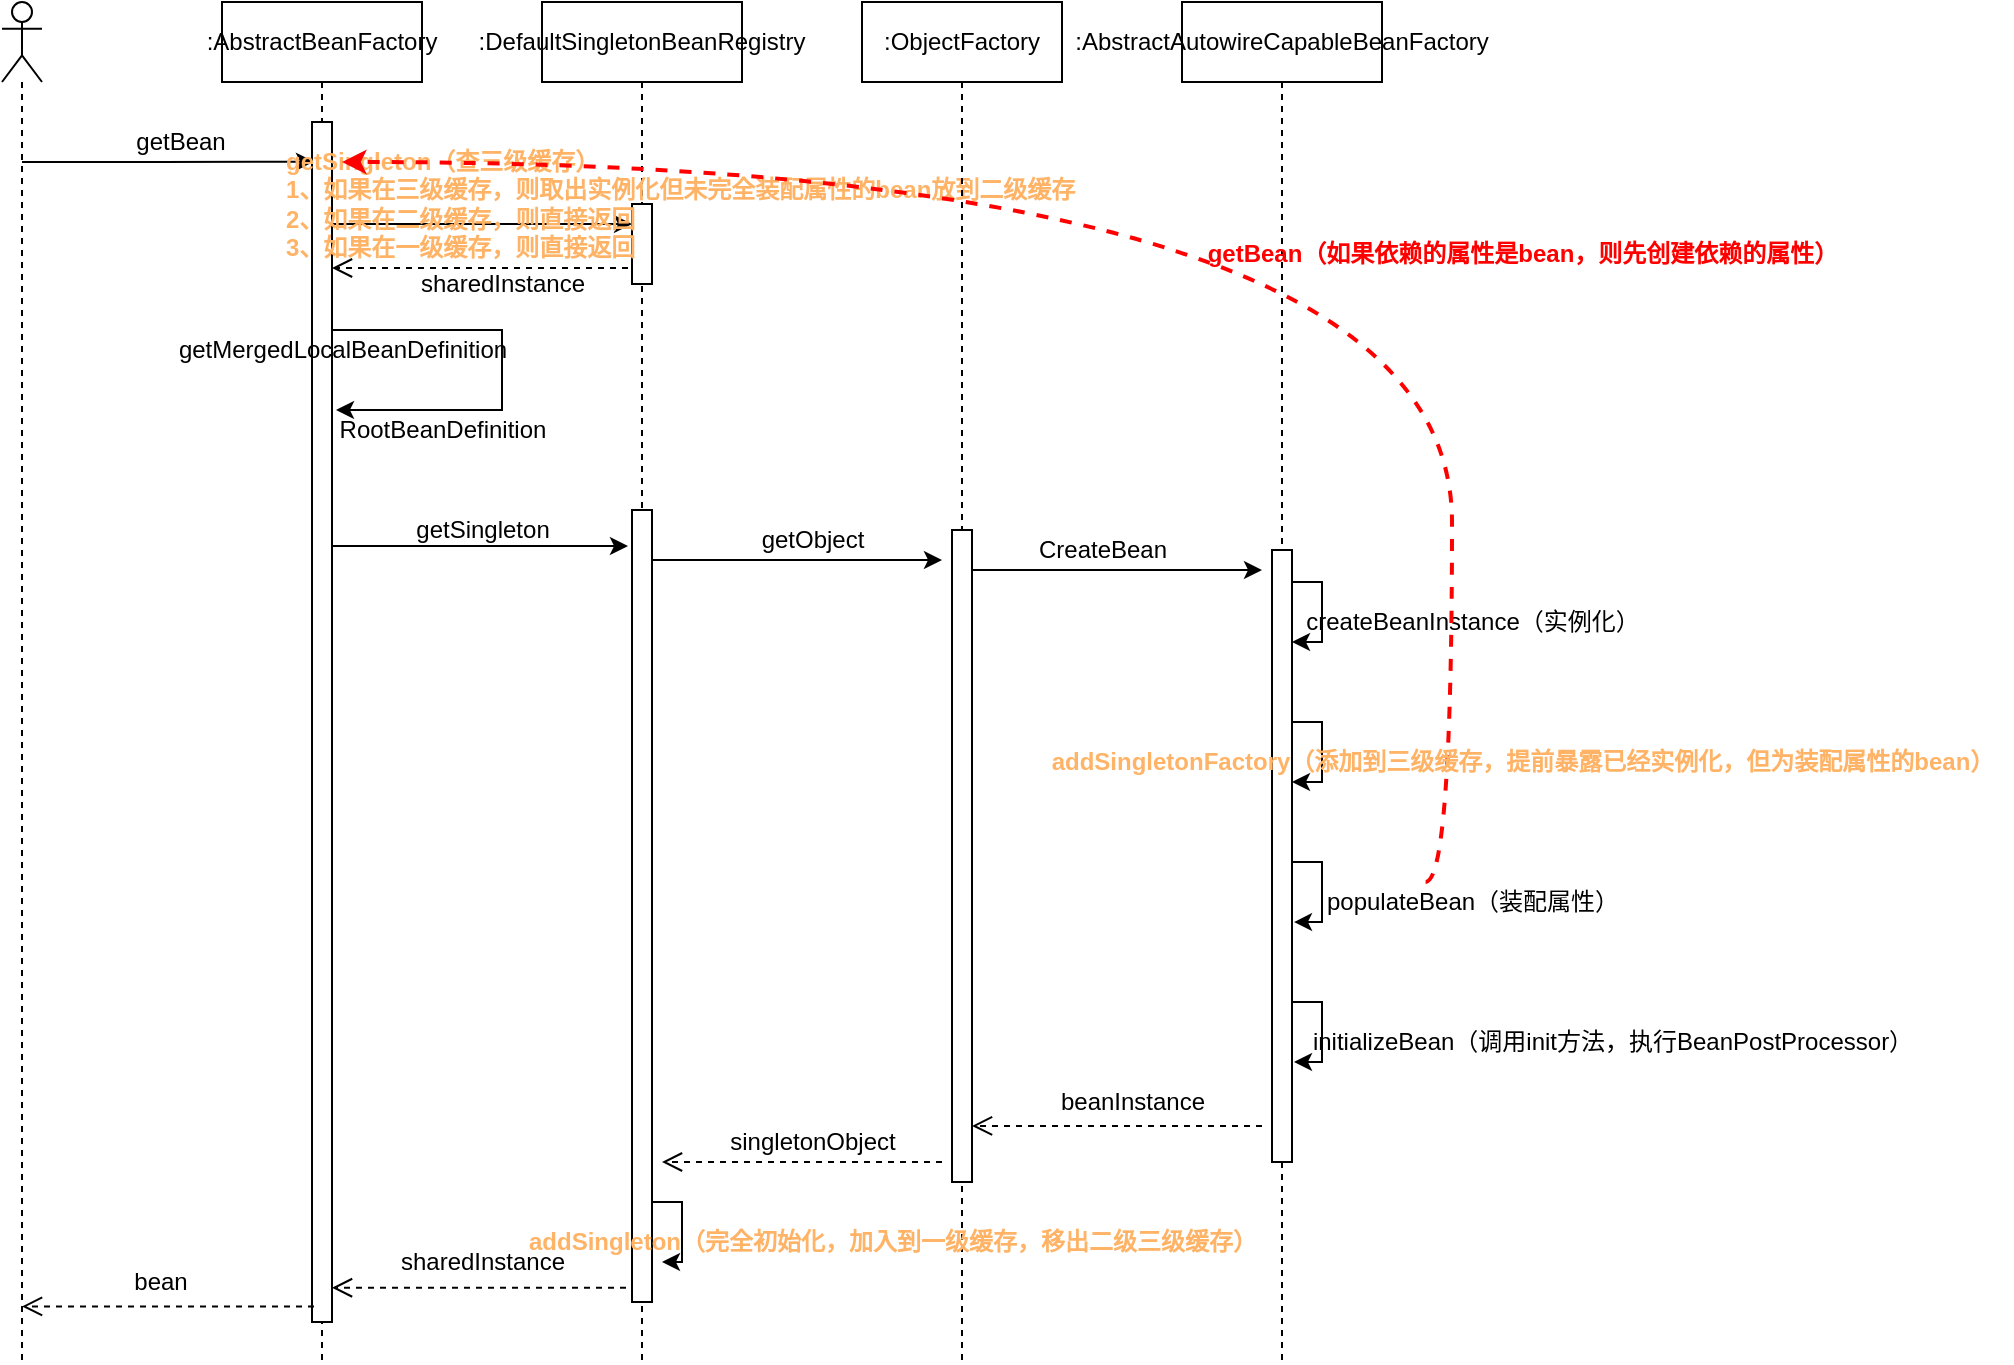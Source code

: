 <mxfile version="12.4.2" type="device" pages="1"><diagram id="DfwzahwUSF0rvSTOcJxD" name="第 1 页"><mxGraphModel dx="1106" dy="822" grid="1" gridSize="10" guides="1" tooltips="1" connect="1" arrows="1" fold="1" page="1" pageScale="1" pageWidth="827" pageHeight="1169" math="0" shadow="0"><root><mxCell id="0"/><mxCell id="1" parent="0"/><mxCell id="JMTTKMH3Kz3_raY58zCz-1" value=":AbstractBeanFactory" style="shape=umlLifeline;perimeter=lifelinePerimeter;whiteSpace=wrap;html=1;container=1;collapsible=0;recursiveResize=0;outlineConnect=0;" parent="1" vertex="1"><mxGeometry x="160" y="120" width="100" height="680" as="geometry"/></mxCell><mxCell id="JMTTKMH3Kz3_raY58zCz-44" style="edgeStyle=orthogonalEdgeStyle;rounded=0;orthogonalLoop=1;jettySize=auto;html=1;entryX=0.1;entryY=0.033;entryDx=0;entryDy=0;entryPerimeter=0;" parent="1" source="JMTTKMH3Kz3_raY58zCz-2" target="JMTTKMH3Kz3_raY58zCz-10" edge="1"><mxGeometry relative="1" as="geometry"><Array as="points"><mxPoint x="130" y="200"/><mxPoint x="130" y="200"/></Array></mxGeometry></mxCell><mxCell id="JMTTKMH3Kz3_raY58zCz-2" value="" style="shape=umlLifeline;participant=umlActor;perimeter=lifelinePerimeter;whiteSpace=wrap;html=1;container=1;collapsible=0;recursiveResize=0;verticalAlign=top;spacingTop=36;labelBackgroundColor=#ffffff;outlineConnect=0;" parent="1" vertex="1"><mxGeometry x="50" y="120" width="20" height="680" as="geometry"/></mxCell><mxCell id="JMTTKMH3Kz3_raY58zCz-30" style="edgeStyle=orthogonalEdgeStyle;rounded=0;orthogonalLoop=1;jettySize=auto;html=1;entryX=0;entryY=0.25;entryDx=0;entryDy=0;entryPerimeter=0;" parent="1" target="JMTTKMH3Kz3_raY58zCz-22" edge="1"><mxGeometry relative="1" as="geometry"><mxPoint x="360" y="241" as="targetPoint"/><mxPoint x="215" y="231" as="sourcePoint"/><Array as="points"><mxPoint x="260" y="231"/><mxPoint x="260" y="231"/></Array></mxGeometry></mxCell><mxCell id="JMTTKMH3Kz3_raY58zCz-34" style="edgeStyle=orthogonalEdgeStyle;rounded=0;orthogonalLoop=1;jettySize=auto;html=1;entryX=1.2;entryY=0.419;entryDx=0;entryDy=0;entryPerimeter=0;" parent="1" edge="1"><mxGeometry relative="1" as="geometry"><mxPoint x="217" y="324" as="targetPoint"/><mxPoint x="215" y="284" as="sourcePoint"/><Array as="points"><mxPoint x="300" y="284"/><mxPoint x="300" y="324"/></Array></mxGeometry></mxCell><mxCell id="JMTTKMH3Kz3_raY58zCz-46" style="edgeStyle=orthogonalEdgeStyle;rounded=0;orthogonalLoop=1;jettySize=auto;html=1;" parent="1" edge="1"><mxGeometry relative="1" as="geometry"><mxPoint x="215" y="392" as="sourcePoint"/><mxPoint x="363" y="392" as="targetPoint"/><Array as="points"><mxPoint x="310" y="392"/><mxPoint x="310" y="392"/></Array></mxGeometry></mxCell><mxCell id="JMTTKMH3Kz3_raY58zCz-10" value="" style="html=1;points=[];perimeter=orthogonalPerimeter;" parent="1" vertex="1"><mxGeometry x="205" y="180" width="10" height="600" as="geometry"/></mxCell><mxCell id="JMTTKMH3Kz3_raY58zCz-17" value="getBean" style="text;html=1;align=center;verticalAlign=middle;resizable=0;points=[];;autosize=1;" parent="1" vertex="1"><mxGeometry x="109" y="180" width="60" height="20" as="geometry"/></mxCell><mxCell id="JMTTKMH3Kz3_raY58zCz-21" value=":&lt;span style=&quot;white-space: nowrap&quot;&gt;DefaultSingletonBeanRegistry&lt;/span&gt;" style="shape=umlLifeline;perimeter=lifelinePerimeter;whiteSpace=wrap;html=1;container=1;collapsible=0;recursiveResize=0;outlineConnect=0;" parent="1" vertex="1"><mxGeometry x="320" y="120" width="100" height="680" as="geometry"/></mxCell><mxCell id="JMTTKMH3Kz3_raY58zCz-22" value="" style="html=1;points=[];perimeter=orthogonalPerimeter;" parent="JMTTKMH3Kz3_raY58zCz-21" vertex="1"><mxGeometry x="45" y="101" width="10" height="40" as="geometry"/></mxCell><mxCell id="JMTTKMH3Kz3_raY58zCz-39" value="" style="html=1;points=[];perimeter=orthogonalPerimeter;" parent="JMTTKMH3Kz3_raY58zCz-21" vertex="1"><mxGeometry x="45" y="254" width="10" height="396" as="geometry"/></mxCell><mxCell id="JMTTKMH3Kz3_raY58zCz-24" value="getSingleton（查三级缓存）&lt;br&gt;1、如果在三级缓存，则取出实例化但未完全装配属性的bean放到二级缓存&lt;br&gt;2、如果在二级缓存，则直接返回&lt;br&gt;3、如果在一级缓存，则直接返回" style="text;html=1;align=left;verticalAlign=middle;resizable=0;points=[];;autosize=1;fontColor=#FFB366;fontStyle=1;labelPosition=center;verticalLabelPosition=middle;" parent="1" vertex="1"><mxGeometry x="190" y="191" width="410" height="60" as="geometry"/></mxCell><mxCell id="JMTTKMH3Kz3_raY58zCz-31" value="" style="html=1;verticalAlign=bottom;endArrow=open;dashed=1;endSize=8;exitX=-0.2;exitY=0.8;exitDx=0;exitDy=0;exitPerimeter=0;" parent="1" source="JMTTKMH3Kz3_raY58zCz-22" edge="1"><mxGeometry relative="1" as="geometry"><mxPoint x="130" y="481" as="sourcePoint"/><mxPoint x="215" y="253" as="targetPoint"/></mxGeometry></mxCell><mxCell id="JMTTKMH3Kz3_raY58zCz-33" value="sharedInstance" style="text;html=1;align=center;verticalAlign=middle;resizable=0;points=[];;autosize=1;" parent="1" vertex="1"><mxGeometry x="250" y="251" width="100" height="20" as="geometry"/></mxCell><mxCell id="JMTTKMH3Kz3_raY58zCz-35" value="getMergedLocalBeanDefinition" style="text;html=1;align=center;verticalAlign=middle;resizable=0;points=[];;autosize=1;" parent="1" vertex="1"><mxGeometry x="130" y="284" width="180" height="20" as="geometry"/></mxCell><mxCell id="JMTTKMH3Kz3_raY58zCz-36" value="RootBeanDefinition" style="text;html=1;align=center;verticalAlign=middle;resizable=0;points=[];;autosize=1;" parent="1" vertex="1"><mxGeometry x="210" y="324" width="120" height="20" as="geometry"/></mxCell><mxCell id="JMTTKMH3Kz3_raY58zCz-47" value="getSingleton" style="text;html=1;align=center;verticalAlign=middle;resizable=0;points=[];;autosize=1;" parent="1" vertex="1"><mxGeometry x="250" y="374" width="80" height="20" as="geometry"/></mxCell><mxCell id="JMTTKMH3Kz3_raY58zCz-51" value=":&lt;span style=&quot;white-space: nowrap&quot;&gt;ObjectFactory&lt;/span&gt;" style="shape=umlLifeline;perimeter=lifelinePerimeter;whiteSpace=wrap;html=1;container=1;collapsible=0;recursiveResize=0;outlineConnect=0;" parent="1" vertex="1"><mxGeometry x="480" y="120" width="100" height="680" as="geometry"/></mxCell><mxCell id="JMTTKMH3Kz3_raY58zCz-52" value="" style="html=1;points=[];perimeter=orthogonalPerimeter;" parent="JMTTKMH3Kz3_raY58zCz-51" vertex="1"><mxGeometry x="45" y="264" width="10" height="326" as="geometry"/></mxCell><mxCell id="JMTTKMH3Kz3_raY58zCz-54" style="edgeStyle=orthogonalEdgeStyle;rounded=0;orthogonalLoop=1;jettySize=auto;html=1;" parent="1" edge="1"><mxGeometry relative="1" as="geometry"><mxPoint x="375" y="399" as="sourcePoint"/><mxPoint x="520" y="399" as="targetPoint"/><Array as="points"><mxPoint x="410" y="399"/><mxPoint x="410" y="399"/></Array></mxGeometry></mxCell><mxCell id="JMTTKMH3Kz3_raY58zCz-55" value="getObject" style="text;html=1;align=center;verticalAlign=middle;resizable=0;points=[];;autosize=1;" parent="1" vertex="1"><mxGeometry x="420" y="379" width="70" height="20" as="geometry"/></mxCell><mxCell id="JMTTKMH3Kz3_raY58zCz-56" value=":&lt;span style=&quot;white-space: nowrap&quot;&gt;AbstractAutowireCapableBeanFactory&lt;/span&gt;" style="shape=umlLifeline;perimeter=lifelinePerimeter;whiteSpace=wrap;html=1;container=1;collapsible=0;recursiveResize=0;outlineConnect=0;" parent="1" vertex="1"><mxGeometry x="640" y="120" width="100" height="680" as="geometry"/></mxCell><mxCell id="JMTTKMH3Kz3_raY58zCz-58" style="edgeStyle=orthogonalEdgeStyle;rounded=0;orthogonalLoop=1;jettySize=auto;html=1;" parent="1" source="JMTTKMH3Kz3_raY58zCz-57" edge="1"><mxGeometry relative="1" as="geometry"><mxPoint x="690" y="404" as="targetPoint"/><Array as="points"><mxPoint x="690" y="404"/></Array></mxGeometry></mxCell><mxCell id="JMTTKMH3Kz3_raY58zCz-59" value="CreateBean" style="text;html=1;align=center;verticalAlign=middle;resizable=0;points=[];;autosize=1;" parent="1" vertex="1"><mxGeometry x="560" y="384" width="80" height="20" as="geometry"/></mxCell><mxCell id="JMTTKMH3Kz3_raY58zCz-57" value="" style="html=1;points=[];perimeter=orthogonalPerimeter;" parent="1" vertex="1"><mxGeometry x="685" y="394" width="10" height="306" as="geometry"/></mxCell><mxCell id="JMTTKMH3Kz3_raY58zCz-60" style="edgeStyle=orthogonalEdgeStyle;rounded=0;orthogonalLoop=1;jettySize=auto;html=1;" parent="1" source="JMTTKMH3Kz3_raY58zCz-52" edge="1"><mxGeometry relative="1" as="geometry"><mxPoint x="535" y="404" as="sourcePoint"/><mxPoint x="680" y="404" as="targetPoint"/><Array as="points"><mxPoint x="580" y="404"/><mxPoint x="580" y="404"/></Array></mxGeometry></mxCell><mxCell id="JMTTKMH3Kz3_raY58zCz-61" style="edgeStyle=orthogonalEdgeStyle;rounded=0;orthogonalLoop=1;jettySize=auto;html=1;" parent="1" source="JMTTKMH3Kz3_raY58zCz-57" target="JMTTKMH3Kz3_raY58zCz-57" edge="1"><mxGeometry relative="1" as="geometry"><Array as="points"><mxPoint x="710" y="410"/><mxPoint x="710" y="440"/></Array></mxGeometry></mxCell><mxCell id="JMTTKMH3Kz3_raY58zCz-62" value="createBeanInstance（实例化）" style="text;html=1;align=center;verticalAlign=middle;resizable=0;points=[];;autosize=1;" parent="1" vertex="1"><mxGeometry x="695" y="420" width="180" height="20" as="geometry"/></mxCell><mxCell id="JMTTKMH3Kz3_raY58zCz-66" style="edgeStyle=orthogonalEdgeStyle;rounded=0;orthogonalLoop=1;jettySize=auto;html=1;entryX=1.1;entryY=0.608;entryDx=0;entryDy=0;entryPerimeter=0;" parent="1" edge="1" target="JMTTKMH3Kz3_raY58zCz-57"><mxGeometry relative="1" as="geometry"><mxPoint x="695" y="550" as="sourcePoint"/><mxPoint x="730" y="580" as="targetPoint"/><Array as="points"><mxPoint x="710" y="550"/><mxPoint x="710" y="580"/></Array></mxGeometry></mxCell><mxCell id="YoYmhp4_ID0JJ8vMdnWU-4" style="edgeStyle=orthogonalEdgeStyle;rounded=0;orthogonalLoop=1;jettySize=auto;html=1;fontColor=#FFB366;curved=1;exitX=0.355;exitY=0;exitDx=0;exitDy=0;exitPerimeter=0;dashed=1;strokeWidth=2;strokeColor=#FF0000;" edge="1" parent="1" source="JMTTKMH3Kz3_raY58zCz-67"><mxGeometry relative="1" as="geometry"><mxPoint x="220" y="200" as="targetPoint"/><Array as="points"><mxPoint x="775" y="560"/><mxPoint x="775" y="200"/></Array></mxGeometry></mxCell><mxCell id="JMTTKMH3Kz3_raY58zCz-67" value="populateBean（装配属性）" style="text;html=1;align=center;verticalAlign=middle;resizable=0;points=[];;autosize=1;" parent="1" vertex="1"><mxGeometry x="705" y="560" width="160" height="20" as="geometry"/></mxCell><mxCell id="JMTTKMH3Kz3_raY58zCz-69" value="initializeBean（调用init方法，执行BeanPostProcessor）" style="text;html=1;align=center;verticalAlign=middle;resizable=0;points=[];;autosize=1;" parent="1" vertex="1"><mxGeometry x="695" y="630" width="320" height="20" as="geometry"/></mxCell><mxCell id="JMTTKMH3Kz3_raY58zCz-71" value="" style="html=1;verticalAlign=bottom;endArrow=open;dashed=1;endSize=8;entryX=1;entryY=0.914;entryDx=0;entryDy=0;entryPerimeter=0;" parent="1" target="JMTTKMH3Kz3_raY58zCz-52" edge="1"><mxGeometry relative="1" as="geometry"><mxPoint x="680" y="682" as="sourcePoint"/><mxPoint x="130" y="940" as="targetPoint"/></mxGeometry></mxCell><mxCell id="JMTTKMH3Kz3_raY58zCz-72" value="beanInstance" style="text;html=1;align=center;verticalAlign=middle;resizable=0;points=[];;autosize=1;" parent="1" vertex="1"><mxGeometry x="570" y="660" width="90" height="20" as="geometry"/></mxCell><mxCell id="JMTTKMH3Kz3_raY58zCz-74" value="" style="html=1;verticalAlign=bottom;endArrow=open;dashed=1;endSize=8;" parent="1" edge="1"><mxGeometry relative="1" as="geometry"><mxPoint x="520" y="700" as="sourcePoint"/><mxPoint x="380" y="700" as="targetPoint"/></mxGeometry></mxCell><mxCell id="JMTTKMH3Kz3_raY58zCz-75" value="singletonObject" style="text;html=1;align=center;verticalAlign=middle;resizable=0;points=[];;autosize=1;" parent="1" vertex="1"><mxGeometry x="405" y="680" width="100" height="20" as="geometry"/></mxCell><mxCell id="JMTTKMH3Kz3_raY58zCz-76" style="edgeStyle=orthogonalEdgeStyle;rounded=0;orthogonalLoop=1;jettySize=auto;html=1;" parent="1" source="JMTTKMH3Kz3_raY58zCz-39" edge="1"><mxGeometry relative="1" as="geometry"><mxPoint x="380" y="750" as="targetPoint"/><Array as="points"><mxPoint x="390" y="720"/><mxPoint x="390" y="750"/></Array></mxGeometry></mxCell><mxCell id="JMTTKMH3Kz3_raY58zCz-77" value="addSingleton（完全初始化，加入到一级缓存，移出二级三级缓存）" style="text;html=1;align=center;verticalAlign=middle;resizable=0;points=[];;autosize=1;fontColor=#FFB366;fontStyle=1" parent="1" vertex="1"><mxGeometry x="305" y="730" width="380" height="20" as="geometry"/></mxCell><mxCell id="JMTTKMH3Kz3_raY58zCz-78" value="" style="html=1;verticalAlign=bottom;endArrow=open;dashed=1;endSize=8;exitX=-0.3;exitY=0.982;exitDx=0;exitDy=0;exitPerimeter=0;" parent="1" source="JMTTKMH3Kz3_raY58zCz-39" target="JMTTKMH3Kz3_raY58zCz-10" edge="1"><mxGeometry relative="1" as="geometry"><mxPoint x="130" y="820" as="sourcePoint"/><mxPoint x="50" y="820" as="targetPoint"/></mxGeometry></mxCell><mxCell id="JMTTKMH3Kz3_raY58zCz-79" value="sharedInstance" style="text;html=1;align=center;verticalAlign=middle;resizable=0;points=[];;autosize=1;" parent="1" vertex="1"><mxGeometry x="240" y="740" width="100" height="20" as="geometry"/></mxCell><mxCell id="JMTTKMH3Kz3_raY58zCz-80" value="" style="html=1;verticalAlign=bottom;endArrow=open;dashed=1;endSize=8;exitX=0.1;exitY=0.987;exitDx=0;exitDy=0;exitPerimeter=0;" parent="1" source="JMTTKMH3Kz3_raY58zCz-10" target="JMTTKMH3Kz3_raY58zCz-2" edge="1"><mxGeometry relative="1" as="geometry"><mxPoint x="130" y="820" as="sourcePoint"/><mxPoint x="50" y="810" as="targetPoint"/></mxGeometry></mxCell><mxCell id="JMTTKMH3Kz3_raY58zCz-81" value="bean" style="text;html=1;align=center;verticalAlign=middle;resizable=0;points=[];;autosize=1;" parent="1" vertex="1"><mxGeometry x="109" y="750" width="40" height="20" as="geometry"/></mxCell><mxCell id="YoYmhp4_ID0JJ8vMdnWU-2" style="edgeStyle=orthogonalEdgeStyle;rounded=0;orthogonalLoop=1;jettySize=auto;html=1;" edge="1" parent="1"><mxGeometry relative="1" as="geometry"><Array as="points"><mxPoint x="710" y="480"/><mxPoint x="710" y="510"/></Array><mxPoint x="695" y="480" as="sourcePoint"/><mxPoint x="695" y="510" as="targetPoint"/></mxGeometry></mxCell><mxCell id="YoYmhp4_ID0JJ8vMdnWU-3" value="addSingletonFactory（添加到三级缓存，提前暴露已经实例化，但为装配属性的bean）" style="text;html=1;align=center;verticalAlign=middle;resizable=0;points=[];;autosize=1;fontColor=#FFB366;fontStyle=1" vertex="1" parent="1"><mxGeometry x="565" y="490" width="490" height="20" as="geometry"/></mxCell><mxCell id="YoYmhp4_ID0JJ8vMdnWU-5" value="&lt;span style=&quot;&quot;&gt;getBean（&lt;/span&gt;&lt;span style=&quot;&quot;&gt;如果依赖的属性是bean，则先创建依赖的属性）&lt;/span&gt;" style="text;html=1;align=center;verticalAlign=middle;resizable=0;points=[];;autosize=1;fontColor=#FF0000;fontStyle=1" vertex="1" parent="1"><mxGeometry x="645" y="236" width="330" height="20" as="geometry"/></mxCell><mxCell id="KWeuPzWKWs-zVaRuBy1r-1" style="edgeStyle=orthogonalEdgeStyle;rounded=0;orthogonalLoop=1;jettySize=auto;html=1;entryX=1.1;entryY=0.608;entryDx=0;entryDy=0;entryPerimeter=0;" edge="1" parent="1"><mxGeometry relative="1" as="geometry"><mxPoint x="695" y="620" as="sourcePoint"/><mxPoint x="696" y="650" as="targetPoint"/><Array as="points"><mxPoint x="710" y="620"/><mxPoint x="710" y="650"/></Array></mxGeometry></mxCell></root></mxGraphModel></diagram></mxfile>